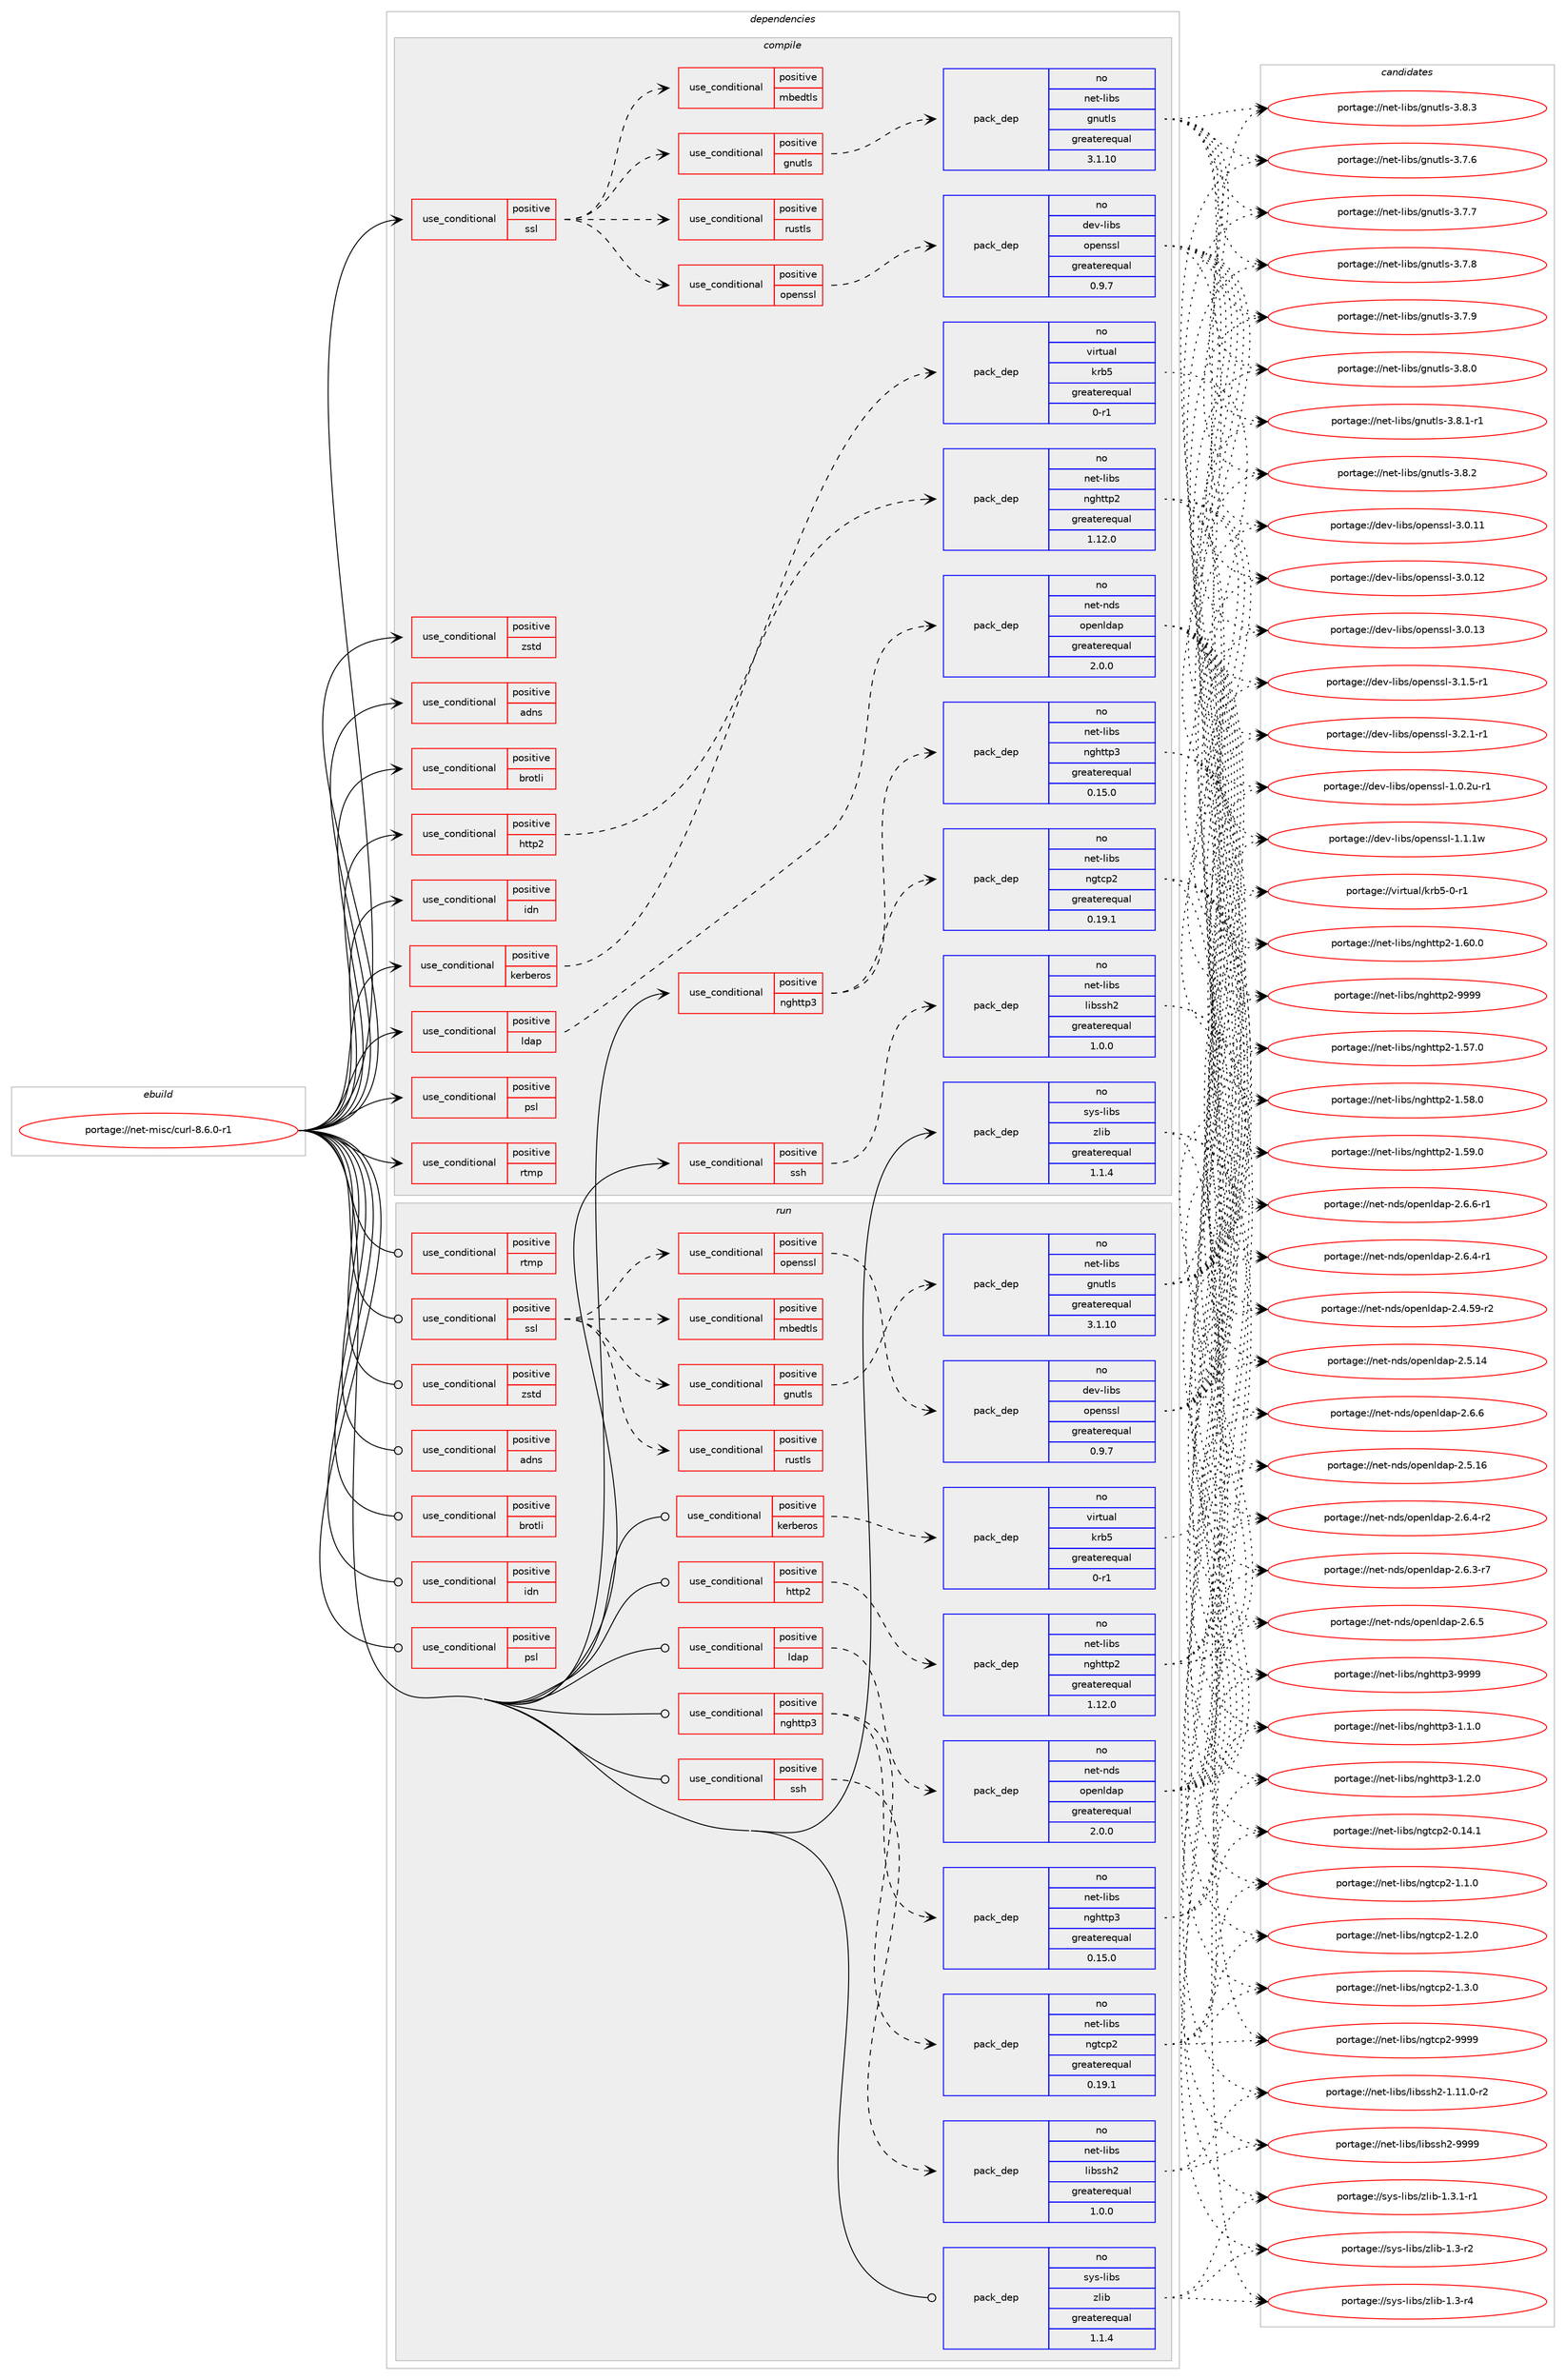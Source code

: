 digraph prolog {

# *************
# Graph options
# *************

newrank=true;
concentrate=true;
compound=true;
graph [rankdir=LR,fontname=Helvetica,fontsize=10,ranksep=1.5];#, ranksep=2.5, nodesep=0.2];
edge  [arrowhead=vee];
node  [fontname=Helvetica,fontsize=10];

# **********
# The ebuild
# **********

subgraph cluster_leftcol {
color=gray;
rank=same;
label=<<i>ebuild</i>>;
id [label="portage://net-misc/curl-8.6.0-r1", color=red, width=4, href="../net-misc/curl-8.6.0-r1.svg"];
}

# ****************
# The dependencies
# ****************

subgraph cluster_midcol {
color=gray;
label=<<i>dependencies</i>>;
subgraph cluster_compile {
fillcolor="#eeeeee";
style=filled;
label=<<i>compile</i>>;
subgraph cond4325 {
dependency6078 [label=<<TABLE BORDER="0" CELLBORDER="1" CELLSPACING="0" CELLPADDING="4"><TR><TD ROWSPAN="3" CELLPADDING="10">use_conditional</TD></TR><TR><TD>positive</TD></TR><TR><TD>adns</TD></TR></TABLE>>, shape=none, color=red];
# *** BEGIN UNKNOWN DEPENDENCY TYPE (TODO) ***
# dependency6078 -> package_dependency(portage://net-misc/curl-8.6.0-r1,install,no,net-dns,c-ares,none,[,,],any_same_slot,[use(optenable(abi_x86_32),negative),use(optenable(abi_x86_64),negative),use(optenable(abi_x86_x32),negative),use(optenable(abi_mips_n32),negative),use(optenable(abi_mips_n64),negative),use(optenable(abi_mips_o32),negative),use(optenable(abi_s390_32),negative),use(optenable(abi_s390_64),negative)])
# *** END UNKNOWN DEPENDENCY TYPE (TODO) ***

}
id:e -> dependency6078:w [weight=20,style="solid",arrowhead="vee"];
subgraph cond4326 {
dependency6079 [label=<<TABLE BORDER="0" CELLBORDER="1" CELLSPACING="0" CELLPADDING="4"><TR><TD ROWSPAN="3" CELLPADDING="10">use_conditional</TD></TR><TR><TD>positive</TD></TR><TR><TD>brotli</TD></TR></TABLE>>, shape=none, color=red];
# *** BEGIN UNKNOWN DEPENDENCY TYPE (TODO) ***
# dependency6079 -> package_dependency(portage://net-misc/curl-8.6.0-r1,install,no,app-arch,brotli,none,[,,],any_same_slot,[use(optenable(abi_x86_32),negative),use(optenable(abi_x86_64),negative),use(optenable(abi_x86_x32),negative),use(optenable(abi_mips_n32),negative),use(optenable(abi_mips_n64),negative),use(optenable(abi_mips_o32),negative),use(optenable(abi_s390_32),negative),use(optenable(abi_s390_64),negative)])
# *** END UNKNOWN DEPENDENCY TYPE (TODO) ***

}
id:e -> dependency6079:w [weight=20,style="solid",arrowhead="vee"];
subgraph cond4327 {
dependency6080 [label=<<TABLE BORDER="0" CELLBORDER="1" CELLSPACING="0" CELLPADDING="4"><TR><TD ROWSPAN="3" CELLPADDING="10">use_conditional</TD></TR><TR><TD>positive</TD></TR><TR><TD>http2</TD></TR></TABLE>>, shape=none, color=red];
subgraph pack1703 {
dependency6081 [label=<<TABLE BORDER="0" CELLBORDER="1" CELLSPACING="0" CELLPADDING="4" WIDTH="220"><TR><TD ROWSPAN="6" CELLPADDING="30">pack_dep</TD></TR><TR><TD WIDTH="110">no</TD></TR><TR><TD>net-libs</TD></TR><TR><TD>nghttp2</TD></TR><TR><TD>greaterequal</TD></TR><TR><TD>1.12.0</TD></TR></TABLE>>, shape=none, color=blue];
}
dependency6080:e -> dependency6081:w [weight=20,style="dashed",arrowhead="vee"];
}
id:e -> dependency6080:w [weight=20,style="solid",arrowhead="vee"];
subgraph cond4328 {
dependency6082 [label=<<TABLE BORDER="0" CELLBORDER="1" CELLSPACING="0" CELLPADDING="4"><TR><TD ROWSPAN="3" CELLPADDING="10">use_conditional</TD></TR><TR><TD>positive</TD></TR><TR><TD>idn</TD></TR></TABLE>>, shape=none, color=red];
# *** BEGIN UNKNOWN DEPENDENCY TYPE (TODO) ***
# dependency6082 -> package_dependency(portage://net-misc/curl-8.6.0-r1,install,no,net-dns,libidn2,none,[,,],any_same_slot,[use(optenable(static-libs),none),use(optenable(abi_x86_32),negative),use(optenable(abi_x86_64),negative),use(optenable(abi_x86_x32),negative),use(optenable(abi_mips_n32),negative),use(optenable(abi_mips_n64),negative),use(optenable(abi_mips_o32),negative),use(optenable(abi_s390_32),negative),use(optenable(abi_s390_64),negative)])
# *** END UNKNOWN DEPENDENCY TYPE (TODO) ***

}
id:e -> dependency6082:w [weight=20,style="solid",arrowhead="vee"];
subgraph cond4329 {
dependency6083 [label=<<TABLE BORDER="0" CELLBORDER="1" CELLSPACING="0" CELLPADDING="4"><TR><TD ROWSPAN="3" CELLPADDING="10">use_conditional</TD></TR><TR><TD>positive</TD></TR><TR><TD>kerberos</TD></TR></TABLE>>, shape=none, color=red];
subgraph pack1704 {
dependency6084 [label=<<TABLE BORDER="0" CELLBORDER="1" CELLSPACING="0" CELLPADDING="4" WIDTH="220"><TR><TD ROWSPAN="6" CELLPADDING="30">pack_dep</TD></TR><TR><TD WIDTH="110">no</TD></TR><TR><TD>virtual</TD></TR><TR><TD>krb5</TD></TR><TR><TD>greaterequal</TD></TR><TR><TD>0-r1</TD></TR></TABLE>>, shape=none, color=blue];
}
dependency6083:e -> dependency6084:w [weight=20,style="dashed",arrowhead="vee"];
}
id:e -> dependency6083:w [weight=20,style="solid",arrowhead="vee"];
subgraph cond4330 {
dependency6085 [label=<<TABLE BORDER="0" CELLBORDER="1" CELLSPACING="0" CELLPADDING="4"><TR><TD ROWSPAN="3" CELLPADDING="10">use_conditional</TD></TR><TR><TD>positive</TD></TR><TR><TD>ldap</TD></TR></TABLE>>, shape=none, color=red];
subgraph pack1705 {
dependency6086 [label=<<TABLE BORDER="0" CELLBORDER="1" CELLSPACING="0" CELLPADDING="4" WIDTH="220"><TR><TD ROWSPAN="6" CELLPADDING="30">pack_dep</TD></TR><TR><TD WIDTH="110">no</TD></TR><TR><TD>net-nds</TD></TR><TR><TD>openldap</TD></TR><TR><TD>greaterequal</TD></TR><TR><TD>2.0.0</TD></TR></TABLE>>, shape=none, color=blue];
}
dependency6085:e -> dependency6086:w [weight=20,style="dashed",arrowhead="vee"];
}
id:e -> dependency6085:w [weight=20,style="solid",arrowhead="vee"];
subgraph cond4331 {
dependency6087 [label=<<TABLE BORDER="0" CELLBORDER="1" CELLSPACING="0" CELLPADDING="4"><TR><TD ROWSPAN="3" CELLPADDING="10">use_conditional</TD></TR><TR><TD>positive</TD></TR><TR><TD>nghttp3</TD></TR></TABLE>>, shape=none, color=red];
subgraph pack1706 {
dependency6088 [label=<<TABLE BORDER="0" CELLBORDER="1" CELLSPACING="0" CELLPADDING="4" WIDTH="220"><TR><TD ROWSPAN="6" CELLPADDING="30">pack_dep</TD></TR><TR><TD WIDTH="110">no</TD></TR><TR><TD>net-libs</TD></TR><TR><TD>nghttp3</TD></TR><TR><TD>greaterequal</TD></TR><TR><TD>0.15.0</TD></TR></TABLE>>, shape=none, color=blue];
}
dependency6087:e -> dependency6088:w [weight=20,style="dashed",arrowhead="vee"];
subgraph pack1707 {
dependency6089 [label=<<TABLE BORDER="0" CELLBORDER="1" CELLSPACING="0" CELLPADDING="4" WIDTH="220"><TR><TD ROWSPAN="6" CELLPADDING="30">pack_dep</TD></TR><TR><TD WIDTH="110">no</TD></TR><TR><TD>net-libs</TD></TR><TR><TD>ngtcp2</TD></TR><TR><TD>greaterequal</TD></TR><TR><TD>0.19.1</TD></TR></TABLE>>, shape=none, color=blue];
}
dependency6087:e -> dependency6089:w [weight=20,style="dashed",arrowhead="vee"];
}
id:e -> dependency6087:w [weight=20,style="solid",arrowhead="vee"];
subgraph cond4332 {
dependency6090 [label=<<TABLE BORDER="0" CELLBORDER="1" CELLSPACING="0" CELLPADDING="4"><TR><TD ROWSPAN="3" CELLPADDING="10">use_conditional</TD></TR><TR><TD>positive</TD></TR><TR><TD>psl</TD></TR></TABLE>>, shape=none, color=red];
# *** BEGIN UNKNOWN DEPENDENCY TYPE (TODO) ***
# dependency6090 -> package_dependency(portage://net-misc/curl-8.6.0-r1,install,no,net-libs,libpsl,none,[,,],[],[use(optenable(abi_x86_32),negative),use(optenable(abi_x86_64),negative),use(optenable(abi_x86_x32),negative),use(optenable(abi_mips_n32),negative),use(optenable(abi_mips_n64),negative),use(optenable(abi_mips_o32),negative),use(optenable(abi_s390_32),negative),use(optenable(abi_s390_64),negative)])
# *** END UNKNOWN DEPENDENCY TYPE (TODO) ***

}
id:e -> dependency6090:w [weight=20,style="solid",arrowhead="vee"];
subgraph cond4333 {
dependency6091 [label=<<TABLE BORDER="0" CELLBORDER="1" CELLSPACING="0" CELLPADDING="4"><TR><TD ROWSPAN="3" CELLPADDING="10">use_conditional</TD></TR><TR><TD>positive</TD></TR><TR><TD>rtmp</TD></TR></TABLE>>, shape=none, color=red];
# *** BEGIN UNKNOWN DEPENDENCY TYPE (TODO) ***
# dependency6091 -> package_dependency(portage://net-misc/curl-8.6.0-r1,install,no,media-video,rtmpdump,none,[,,],[],[use(optenable(abi_x86_32),negative),use(optenable(abi_x86_64),negative),use(optenable(abi_x86_x32),negative),use(optenable(abi_mips_n32),negative),use(optenable(abi_mips_n64),negative),use(optenable(abi_mips_o32),negative),use(optenable(abi_s390_32),negative),use(optenable(abi_s390_64),negative)])
# *** END UNKNOWN DEPENDENCY TYPE (TODO) ***

}
id:e -> dependency6091:w [weight=20,style="solid",arrowhead="vee"];
subgraph cond4334 {
dependency6092 [label=<<TABLE BORDER="0" CELLBORDER="1" CELLSPACING="0" CELLPADDING="4"><TR><TD ROWSPAN="3" CELLPADDING="10">use_conditional</TD></TR><TR><TD>positive</TD></TR><TR><TD>ssh</TD></TR></TABLE>>, shape=none, color=red];
subgraph pack1708 {
dependency6093 [label=<<TABLE BORDER="0" CELLBORDER="1" CELLSPACING="0" CELLPADDING="4" WIDTH="220"><TR><TD ROWSPAN="6" CELLPADDING="30">pack_dep</TD></TR><TR><TD WIDTH="110">no</TD></TR><TR><TD>net-libs</TD></TR><TR><TD>libssh2</TD></TR><TR><TD>greaterequal</TD></TR><TR><TD>1.0.0</TD></TR></TABLE>>, shape=none, color=blue];
}
dependency6092:e -> dependency6093:w [weight=20,style="dashed",arrowhead="vee"];
}
id:e -> dependency6092:w [weight=20,style="solid",arrowhead="vee"];
subgraph cond4335 {
dependency6094 [label=<<TABLE BORDER="0" CELLBORDER="1" CELLSPACING="0" CELLPADDING="4"><TR><TD ROWSPAN="3" CELLPADDING="10">use_conditional</TD></TR><TR><TD>positive</TD></TR><TR><TD>ssl</TD></TR></TABLE>>, shape=none, color=red];
subgraph cond4336 {
dependency6095 [label=<<TABLE BORDER="0" CELLBORDER="1" CELLSPACING="0" CELLPADDING="4"><TR><TD ROWSPAN="3" CELLPADDING="10">use_conditional</TD></TR><TR><TD>positive</TD></TR><TR><TD>gnutls</TD></TR></TABLE>>, shape=none, color=red];
# *** BEGIN UNKNOWN DEPENDENCY TYPE (TODO) ***
# dependency6095 -> package_dependency(portage://net-misc/curl-8.6.0-r1,install,no,app-misc,ca-certificates,none,[,,],[],[])
# *** END UNKNOWN DEPENDENCY TYPE (TODO) ***

subgraph pack1709 {
dependency6096 [label=<<TABLE BORDER="0" CELLBORDER="1" CELLSPACING="0" CELLPADDING="4" WIDTH="220"><TR><TD ROWSPAN="6" CELLPADDING="30">pack_dep</TD></TR><TR><TD WIDTH="110">no</TD></TR><TR><TD>net-libs</TD></TR><TR><TD>gnutls</TD></TR><TR><TD>greaterequal</TD></TR><TR><TD>3.1.10</TD></TR></TABLE>>, shape=none, color=blue];
}
dependency6095:e -> dependency6096:w [weight=20,style="dashed",arrowhead="vee"];
# *** BEGIN UNKNOWN DEPENDENCY TYPE (TODO) ***
# dependency6095 -> package_dependency(portage://net-misc/curl-8.6.0-r1,install,no,dev-libs,nettle,none,[,,],any_same_slot,[use(optenable(abi_x86_32),negative),use(optenable(abi_x86_64),negative),use(optenable(abi_x86_x32),negative),use(optenable(abi_mips_n32),negative),use(optenable(abi_mips_n64),negative),use(optenable(abi_mips_o32),negative),use(optenable(abi_s390_32),negative),use(optenable(abi_s390_64),negative)])
# *** END UNKNOWN DEPENDENCY TYPE (TODO) ***

}
dependency6094:e -> dependency6095:w [weight=20,style="dashed",arrowhead="vee"];
subgraph cond4337 {
dependency6097 [label=<<TABLE BORDER="0" CELLBORDER="1" CELLSPACING="0" CELLPADDING="4"><TR><TD ROWSPAN="3" CELLPADDING="10">use_conditional</TD></TR><TR><TD>positive</TD></TR><TR><TD>mbedtls</TD></TR></TABLE>>, shape=none, color=red];
# *** BEGIN UNKNOWN DEPENDENCY TYPE (TODO) ***
# dependency6097 -> package_dependency(portage://net-misc/curl-8.6.0-r1,install,no,app-misc,ca-certificates,none,[,,],[],[])
# *** END UNKNOWN DEPENDENCY TYPE (TODO) ***

# *** BEGIN UNKNOWN DEPENDENCY TYPE (TODO) ***
# dependency6097 -> package_dependency(portage://net-misc/curl-8.6.0-r1,install,no,net-libs,mbedtls,none,[,,],any_same_slot,[use(optenable(abi_x86_32),negative),use(optenable(abi_x86_64),negative),use(optenable(abi_x86_x32),negative),use(optenable(abi_mips_n32),negative),use(optenable(abi_mips_n64),negative),use(optenable(abi_mips_o32),negative),use(optenable(abi_s390_32),negative),use(optenable(abi_s390_64),negative)])
# *** END UNKNOWN DEPENDENCY TYPE (TODO) ***

}
dependency6094:e -> dependency6097:w [weight=20,style="dashed",arrowhead="vee"];
subgraph cond4338 {
dependency6098 [label=<<TABLE BORDER="0" CELLBORDER="1" CELLSPACING="0" CELLPADDING="4"><TR><TD ROWSPAN="3" CELLPADDING="10">use_conditional</TD></TR><TR><TD>positive</TD></TR><TR><TD>openssl</TD></TR></TABLE>>, shape=none, color=red];
subgraph pack1710 {
dependency6099 [label=<<TABLE BORDER="0" CELLBORDER="1" CELLSPACING="0" CELLPADDING="4" WIDTH="220"><TR><TD ROWSPAN="6" CELLPADDING="30">pack_dep</TD></TR><TR><TD WIDTH="110">no</TD></TR><TR><TD>dev-libs</TD></TR><TR><TD>openssl</TD></TR><TR><TD>greaterequal</TD></TR><TR><TD>0.9.7</TD></TR></TABLE>>, shape=none, color=blue];
}
dependency6098:e -> dependency6099:w [weight=20,style="dashed",arrowhead="vee"];
}
dependency6094:e -> dependency6098:w [weight=20,style="dashed",arrowhead="vee"];
subgraph cond4339 {
dependency6100 [label=<<TABLE BORDER="0" CELLBORDER="1" CELLSPACING="0" CELLPADDING="4"><TR><TD ROWSPAN="3" CELLPADDING="10">use_conditional</TD></TR><TR><TD>positive</TD></TR><TR><TD>rustls</TD></TR></TABLE>>, shape=none, color=red];
# *** BEGIN UNKNOWN DEPENDENCY TYPE (TODO) ***
# dependency6100 -> package_dependency(portage://net-misc/curl-8.6.0-r1,install,no,net-libs,rustls-ffi,none,[,,],any_same_slot,[use(optenable(abi_x86_32),negative),use(optenable(abi_x86_64),negative),use(optenable(abi_x86_x32),negative),use(optenable(abi_mips_n32),negative),use(optenable(abi_mips_n64),negative),use(optenable(abi_mips_o32),negative),use(optenable(abi_s390_32),negative),use(optenable(abi_s390_64),negative)])
# *** END UNKNOWN DEPENDENCY TYPE (TODO) ***

}
dependency6094:e -> dependency6100:w [weight=20,style="dashed",arrowhead="vee"];
}
id:e -> dependency6094:w [weight=20,style="solid",arrowhead="vee"];
subgraph cond4340 {
dependency6101 [label=<<TABLE BORDER="0" CELLBORDER="1" CELLSPACING="0" CELLPADDING="4"><TR><TD ROWSPAN="3" CELLPADDING="10">use_conditional</TD></TR><TR><TD>positive</TD></TR><TR><TD>zstd</TD></TR></TABLE>>, shape=none, color=red];
# *** BEGIN UNKNOWN DEPENDENCY TYPE (TODO) ***
# dependency6101 -> package_dependency(portage://net-misc/curl-8.6.0-r1,install,no,app-arch,zstd,none,[,,],any_same_slot,[use(optenable(abi_x86_32),negative),use(optenable(abi_x86_64),negative),use(optenable(abi_x86_x32),negative),use(optenable(abi_mips_n32),negative),use(optenable(abi_mips_n64),negative),use(optenable(abi_mips_o32),negative),use(optenable(abi_s390_32),negative),use(optenable(abi_s390_64),negative)])
# *** END UNKNOWN DEPENDENCY TYPE (TODO) ***

}
id:e -> dependency6101:w [weight=20,style="solid",arrowhead="vee"];
subgraph pack1711 {
dependency6102 [label=<<TABLE BORDER="0" CELLBORDER="1" CELLSPACING="0" CELLPADDING="4" WIDTH="220"><TR><TD ROWSPAN="6" CELLPADDING="30">pack_dep</TD></TR><TR><TD WIDTH="110">no</TD></TR><TR><TD>sys-libs</TD></TR><TR><TD>zlib</TD></TR><TR><TD>greaterequal</TD></TR><TR><TD>1.1.4</TD></TR></TABLE>>, shape=none, color=blue];
}
id:e -> dependency6102:w [weight=20,style="solid",arrowhead="vee"];
}
subgraph cluster_compileandrun {
fillcolor="#eeeeee";
style=filled;
label=<<i>compile and run</i>>;
}
subgraph cluster_run {
fillcolor="#eeeeee";
style=filled;
label=<<i>run</i>>;
subgraph cond4341 {
dependency6103 [label=<<TABLE BORDER="0" CELLBORDER="1" CELLSPACING="0" CELLPADDING="4"><TR><TD ROWSPAN="3" CELLPADDING="10">use_conditional</TD></TR><TR><TD>positive</TD></TR><TR><TD>adns</TD></TR></TABLE>>, shape=none, color=red];
# *** BEGIN UNKNOWN DEPENDENCY TYPE (TODO) ***
# dependency6103 -> package_dependency(portage://net-misc/curl-8.6.0-r1,run,no,net-dns,c-ares,none,[,,],any_same_slot,[use(optenable(abi_x86_32),negative),use(optenable(abi_x86_64),negative),use(optenable(abi_x86_x32),negative),use(optenable(abi_mips_n32),negative),use(optenable(abi_mips_n64),negative),use(optenable(abi_mips_o32),negative),use(optenable(abi_s390_32),negative),use(optenable(abi_s390_64),negative)])
# *** END UNKNOWN DEPENDENCY TYPE (TODO) ***

}
id:e -> dependency6103:w [weight=20,style="solid",arrowhead="odot"];
subgraph cond4342 {
dependency6104 [label=<<TABLE BORDER="0" CELLBORDER="1" CELLSPACING="0" CELLPADDING="4"><TR><TD ROWSPAN="3" CELLPADDING="10">use_conditional</TD></TR><TR><TD>positive</TD></TR><TR><TD>brotli</TD></TR></TABLE>>, shape=none, color=red];
# *** BEGIN UNKNOWN DEPENDENCY TYPE (TODO) ***
# dependency6104 -> package_dependency(portage://net-misc/curl-8.6.0-r1,run,no,app-arch,brotli,none,[,,],any_same_slot,[use(optenable(abi_x86_32),negative),use(optenable(abi_x86_64),negative),use(optenable(abi_x86_x32),negative),use(optenable(abi_mips_n32),negative),use(optenable(abi_mips_n64),negative),use(optenable(abi_mips_o32),negative),use(optenable(abi_s390_32),negative),use(optenable(abi_s390_64),negative)])
# *** END UNKNOWN DEPENDENCY TYPE (TODO) ***

}
id:e -> dependency6104:w [weight=20,style="solid",arrowhead="odot"];
subgraph cond4343 {
dependency6105 [label=<<TABLE BORDER="0" CELLBORDER="1" CELLSPACING="0" CELLPADDING="4"><TR><TD ROWSPAN="3" CELLPADDING="10">use_conditional</TD></TR><TR><TD>positive</TD></TR><TR><TD>http2</TD></TR></TABLE>>, shape=none, color=red];
subgraph pack1712 {
dependency6106 [label=<<TABLE BORDER="0" CELLBORDER="1" CELLSPACING="0" CELLPADDING="4" WIDTH="220"><TR><TD ROWSPAN="6" CELLPADDING="30">pack_dep</TD></TR><TR><TD WIDTH="110">no</TD></TR><TR><TD>net-libs</TD></TR><TR><TD>nghttp2</TD></TR><TR><TD>greaterequal</TD></TR><TR><TD>1.12.0</TD></TR></TABLE>>, shape=none, color=blue];
}
dependency6105:e -> dependency6106:w [weight=20,style="dashed",arrowhead="vee"];
}
id:e -> dependency6105:w [weight=20,style="solid",arrowhead="odot"];
subgraph cond4344 {
dependency6107 [label=<<TABLE BORDER="0" CELLBORDER="1" CELLSPACING="0" CELLPADDING="4"><TR><TD ROWSPAN="3" CELLPADDING="10">use_conditional</TD></TR><TR><TD>positive</TD></TR><TR><TD>idn</TD></TR></TABLE>>, shape=none, color=red];
# *** BEGIN UNKNOWN DEPENDENCY TYPE (TODO) ***
# dependency6107 -> package_dependency(portage://net-misc/curl-8.6.0-r1,run,no,net-dns,libidn2,none,[,,],any_same_slot,[use(optenable(static-libs),none),use(optenable(abi_x86_32),negative),use(optenable(abi_x86_64),negative),use(optenable(abi_x86_x32),negative),use(optenable(abi_mips_n32),negative),use(optenable(abi_mips_n64),negative),use(optenable(abi_mips_o32),negative),use(optenable(abi_s390_32),negative),use(optenable(abi_s390_64),negative)])
# *** END UNKNOWN DEPENDENCY TYPE (TODO) ***

}
id:e -> dependency6107:w [weight=20,style="solid",arrowhead="odot"];
subgraph cond4345 {
dependency6108 [label=<<TABLE BORDER="0" CELLBORDER="1" CELLSPACING="0" CELLPADDING="4"><TR><TD ROWSPAN="3" CELLPADDING="10">use_conditional</TD></TR><TR><TD>positive</TD></TR><TR><TD>kerberos</TD></TR></TABLE>>, shape=none, color=red];
subgraph pack1713 {
dependency6109 [label=<<TABLE BORDER="0" CELLBORDER="1" CELLSPACING="0" CELLPADDING="4" WIDTH="220"><TR><TD ROWSPAN="6" CELLPADDING="30">pack_dep</TD></TR><TR><TD WIDTH="110">no</TD></TR><TR><TD>virtual</TD></TR><TR><TD>krb5</TD></TR><TR><TD>greaterequal</TD></TR><TR><TD>0-r1</TD></TR></TABLE>>, shape=none, color=blue];
}
dependency6108:e -> dependency6109:w [weight=20,style="dashed",arrowhead="vee"];
}
id:e -> dependency6108:w [weight=20,style="solid",arrowhead="odot"];
subgraph cond4346 {
dependency6110 [label=<<TABLE BORDER="0" CELLBORDER="1" CELLSPACING="0" CELLPADDING="4"><TR><TD ROWSPAN="3" CELLPADDING="10">use_conditional</TD></TR><TR><TD>positive</TD></TR><TR><TD>ldap</TD></TR></TABLE>>, shape=none, color=red];
subgraph pack1714 {
dependency6111 [label=<<TABLE BORDER="0" CELLBORDER="1" CELLSPACING="0" CELLPADDING="4" WIDTH="220"><TR><TD ROWSPAN="6" CELLPADDING="30">pack_dep</TD></TR><TR><TD WIDTH="110">no</TD></TR><TR><TD>net-nds</TD></TR><TR><TD>openldap</TD></TR><TR><TD>greaterequal</TD></TR><TR><TD>2.0.0</TD></TR></TABLE>>, shape=none, color=blue];
}
dependency6110:e -> dependency6111:w [weight=20,style="dashed",arrowhead="vee"];
}
id:e -> dependency6110:w [weight=20,style="solid",arrowhead="odot"];
subgraph cond4347 {
dependency6112 [label=<<TABLE BORDER="0" CELLBORDER="1" CELLSPACING="0" CELLPADDING="4"><TR><TD ROWSPAN="3" CELLPADDING="10">use_conditional</TD></TR><TR><TD>positive</TD></TR><TR><TD>nghttp3</TD></TR></TABLE>>, shape=none, color=red];
subgraph pack1715 {
dependency6113 [label=<<TABLE BORDER="0" CELLBORDER="1" CELLSPACING="0" CELLPADDING="4" WIDTH="220"><TR><TD ROWSPAN="6" CELLPADDING="30">pack_dep</TD></TR><TR><TD WIDTH="110">no</TD></TR><TR><TD>net-libs</TD></TR><TR><TD>nghttp3</TD></TR><TR><TD>greaterequal</TD></TR><TR><TD>0.15.0</TD></TR></TABLE>>, shape=none, color=blue];
}
dependency6112:e -> dependency6113:w [weight=20,style="dashed",arrowhead="vee"];
subgraph pack1716 {
dependency6114 [label=<<TABLE BORDER="0" CELLBORDER="1" CELLSPACING="0" CELLPADDING="4" WIDTH="220"><TR><TD ROWSPAN="6" CELLPADDING="30">pack_dep</TD></TR><TR><TD WIDTH="110">no</TD></TR><TR><TD>net-libs</TD></TR><TR><TD>ngtcp2</TD></TR><TR><TD>greaterequal</TD></TR><TR><TD>0.19.1</TD></TR></TABLE>>, shape=none, color=blue];
}
dependency6112:e -> dependency6114:w [weight=20,style="dashed",arrowhead="vee"];
}
id:e -> dependency6112:w [weight=20,style="solid",arrowhead="odot"];
subgraph cond4348 {
dependency6115 [label=<<TABLE BORDER="0" CELLBORDER="1" CELLSPACING="0" CELLPADDING="4"><TR><TD ROWSPAN="3" CELLPADDING="10">use_conditional</TD></TR><TR><TD>positive</TD></TR><TR><TD>psl</TD></TR></TABLE>>, shape=none, color=red];
# *** BEGIN UNKNOWN DEPENDENCY TYPE (TODO) ***
# dependency6115 -> package_dependency(portage://net-misc/curl-8.6.0-r1,run,no,net-libs,libpsl,none,[,,],[],[use(optenable(abi_x86_32),negative),use(optenable(abi_x86_64),negative),use(optenable(abi_x86_x32),negative),use(optenable(abi_mips_n32),negative),use(optenable(abi_mips_n64),negative),use(optenable(abi_mips_o32),negative),use(optenable(abi_s390_32),negative),use(optenable(abi_s390_64),negative)])
# *** END UNKNOWN DEPENDENCY TYPE (TODO) ***

}
id:e -> dependency6115:w [weight=20,style="solid",arrowhead="odot"];
subgraph cond4349 {
dependency6116 [label=<<TABLE BORDER="0" CELLBORDER="1" CELLSPACING="0" CELLPADDING="4"><TR><TD ROWSPAN="3" CELLPADDING="10">use_conditional</TD></TR><TR><TD>positive</TD></TR><TR><TD>rtmp</TD></TR></TABLE>>, shape=none, color=red];
# *** BEGIN UNKNOWN DEPENDENCY TYPE (TODO) ***
# dependency6116 -> package_dependency(portage://net-misc/curl-8.6.0-r1,run,no,media-video,rtmpdump,none,[,,],[],[use(optenable(abi_x86_32),negative),use(optenable(abi_x86_64),negative),use(optenable(abi_x86_x32),negative),use(optenable(abi_mips_n32),negative),use(optenable(abi_mips_n64),negative),use(optenable(abi_mips_o32),negative),use(optenable(abi_s390_32),negative),use(optenable(abi_s390_64),negative)])
# *** END UNKNOWN DEPENDENCY TYPE (TODO) ***

}
id:e -> dependency6116:w [weight=20,style="solid",arrowhead="odot"];
subgraph cond4350 {
dependency6117 [label=<<TABLE BORDER="0" CELLBORDER="1" CELLSPACING="0" CELLPADDING="4"><TR><TD ROWSPAN="3" CELLPADDING="10">use_conditional</TD></TR><TR><TD>positive</TD></TR><TR><TD>ssh</TD></TR></TABLE>>, shape=none, color=red];
subgraph pack1717 {
dependency6118 [label=<<TABLE BORDER="0" CELLBORDER="1" CELLSPACING="0" CELLPADDING="4" WIDTH="220"><TR><TD ROWSPAN="6" CELLPADDING="30">pack_dep</TD></TR><TR><TD WIDTH="110">no</TD></TR><TR><TD>net-libs</TD></TR><TR><TD>libssh2</TD></TR><TR><TD>greaterequal</TD></TR><TR><TD>1.0.0</TD></TR></TABLE>>, shape=none, color=blue];
}
dependency6117:e -> dependency6118:w [weight=20,style="dashed",arrowhead="vee"];
}
id:e -> dependency6117:w [weight=20,style="solid",arrowhead="odot"];
subgraph cond4351 {
dependency6119 [label=<<TABLE BORDER="0" CELLBORDER="1" CELLSPACING="0" CELLPADDING="4"><TR><TD ROWSPAN="3" CELLPADDING="10">use_conditional</TD></TR><TR><TD>positive</TD></TR><TR><TD>ssl</TD></TR></TABLE>>, shape=none, color=red];
subgraph cond4352 {
dependency6120 [label=<<TABLE BORDER="0" CELLBORDER="1" CELLSPACING="0" CELLPADDING="4"><TR><TD ROWSPAN="3" CELLPADDING="10">use_conditional</TD></TR><TR><TD>positive</TD></TR><TR><TD>gnutls</TD></TR></TABLE>>, shape=none, color=red];
# *** BEGIN UNKNOWN DEPENDENCY TYPE (TODO) ***
# dependency6120 -> package_dependency(portage://net-misc/curl-8.6.0-r1,run,no,app-misc,ca-certificates,none,[,,],[],[])
# *** END UNKNOWN DEPENDENCY TYPE (TODO) ***

subgraph pack1718 {
dependency6121 [label=<<TABLE BORDER="0" CELLBORDER="1" CELLSPACING="0" CELLPADDING="4" WIDTH="220"><TR><TD ROWSPAN="6" CELLPADDING="30">pack_dep</TD></TR><TR><TD WIDTH="110">no</TD></TR><TR><TD>net-libs</TD></TR><TR><TD>gnutls</TD></TR><TR><TD>greaterequal</TD></TR><TR><TD>3.1.10</TD></TR></TABLE>>, shape=none, color=blue];
}
dependency6120:e -> dependency6121:w [weight=20,style="dashed",arrowhead="vee"];
# *** BEGIN UNKNOWN DEPENDENCY TYPE (TODO) ***
# dependency6120 -> package_dependency(portage://net-misc/curl-8.6.0-r1,run,no,dev-libs,nettle,none,[,,],any_same_slot,[use(optenable(abi_x86_32),negative),use(optenable(abi_x86_64),negative),use(optenable(abi_x86_x32),negative),use(optenable(abi_mips_n32),negative),use(optenable(abi_mips_n64),negative),use(optenable(abi_mips_o32),negative),use(optenable(abi_s390_32),negative),use(optenable(abi_s390_64),negative)])
# *** END UNKNOWN DEPENDENCY TYPE (TODO) ***

}
dependency6119:e -> dependency6120:w [weight=20,style="dashed",arrowhead="vee"];
subgraph cond4353 {
dependency6122 [label=<<TABLE BORDER="0" CELLBORDER="1" CELLSPACING="0" CELLPADDING="4"><TR><TD ROWSPAN="3" CELLPADDING="10">use_conditional</TD></TR><TR><TD>positive</TD></TR><TR><TD>mbedtls</TD></TR></TABLE>>, shape=none, color=red];
# *** BEGIN UNKNOWN DEPENDENCY TYPE (TODO) ***
# dependency6122 -> package_dependency(portage://net-misc/curl-8.6.0-r1,run,no,app-misc,ca-certificates,none,[,,],[],[])
# *** END UNKNOWN DEPENDENCY TYPE (TODO) ***

# *** BEGIN UNKNOWN DEPENDENCY TYPE (TODO) ***
# dependency6122 -> package_dependency(portage://net-misc/curl-8.6.0-r1,run,no,net-libs,mbedtls,none,[,,],any_same_slot,[use(optenable(abi_x86_32),negative),use(optenable(abi_x86_64),negative),use(optenable(abi_x86_x32),negative),use(optenable(abi_mips_n32),negative),use(optenable(abi_mips_n64),negative),use(optenable(abi_mips_o32),negative),use(optenable(abi_s390_32),negative),use(optenable(abi_s390_64),negative)])
# *** END UNKNOWN DEPENDENCY TYPE (TODO) ***

}
dependency6119:e -> dependency6122:w [weight=20,style="dashed",arrowhead="vee"];
subgraph cond4354 {
dependency6123 [label=<<TABLE BORDER="0" CELLBORDER="1" CELLSPACING="0" CELLPADDING="4"><TR><TD ROWSPAN="3" CELLPADDING="10">use_conditional</TD></TR><TR><TD>positive</TD></TR><TR><TD>openssl</TD></TR></TABLE>>, shape=none, color=red];
subgraph pack1719 {
dependency6124 [label=<<TABLE BORDER="0" CELLBORDER="1" CELLSPACING="0" CELLPADDING="4" WIDTH="220"><TR><TD ROWSPAN="6" CELLPADDING="30">pack_dep</TD></TR><TR><TD WIDTH="110">no</TD></TR><TR><TD>dev-libs</TD></TR><TR><TD>openssl</TD></TR><TR><TD>greaterequal</TD></TR><TR><TD>0.9.7</TD></TR></TABLE>>, shape=none, color=blue];
}
dependency6123:e -> dependency6124:w [weight=20,style="dashed",arrowhead="vee"];
}
dependency6119:e -> dependency6123:w [weight=20,style="dashed",arrowhead="vee"];
subgraph cond4355 {
dependency6125 [label=<<TABLE BORDER="0" CELLBORDER="1" CELLSPACING="0" CELLPADDING="4"><TR><TD ROWSPAN="3" CELLPADDING="10">use_conditional</TD></TR><TR><TD>positive</TD></TR><TR><TD>rustls</TD></TR></TABLE>>, shape=none, color=red];
# *** BEGIN UNKNOWN DEPENDENCY TYPE (TODO) ***
# dependency6125 -> package_dependency(portage://net-misc/curl-8.6.0-r1,run,no,net-libs,rustls-ffi,none,[,,],any_same_slot,[use(optenable(abi_x86_32),negative),use(optenable(abi_x86_64),negative),use(optenable(abi_x86_x32),negative),use(optenable(abi_mips_n32),negative),use(optenable(abi_mips_n64),negative),use(optenable(abi_mips_o32),negative),use(optenable(abi_s390_32),negative),use(optenable(abi_s390_64),negative)])
# *** END UNKNOWN DEPENDENCY TYPE (TODO) ***

}
dependency6119:e -> dependency6125:w [weight=20,style="dashed",arrowhead="vee"];
}
id:e -> dependency6119:w [weight=20,style="solid",arrowhead="odot"];
subgraph cond4356 {
dependency6126 [label=<<TABLE BORDER="0" CELLBORDER="1" CELLSPACING="0" CELLPADDING="4"><TR><TD ROWSPAN="3" CELLPADDING="10">use_conditional</TD></TR><TR><TD>positive</TD></TR><TR><TD>zstd</TD></TR></TABLE>>, shape=none, color=red];
# *** BEGIN UNKNOWN DEPENDENCY TYPE (TODO) ***
# dependency6126 -> package_dependency(portage://net-misc/curl-8.6.0-r1,run,no,app-arch,zstd,none,[,,],any_same_slot,[use(optenable(abi_x86_32),negative),use(optenable(abi_x86_64),negative),use(optenable(abi_x86_x32),negative),use(optenable(abi_mips_n32),negative),use(optenable(abi_mips_n64),negative),use(optenable(abi_mips_o32),negative),use(optenable(abi_s390_32),negative),use(optenable(abi_s390_64),negative)])
# *** END UNKNOWN DEPENDENCY TYPE (TODO) ***

}
id:e -> dependency6126:w [weight=20,style="solid",arrowhead="odot"];
subgraph pack1720 {
dependency6127 [label=<<TABLE BORDER="0" CELLBORDER="1" CELLSPACING="0" CELLPADDING="4" WIDTH="220"><TR><TD ROWSPAN="6" CELLPADDING="30">pack_dep</TD></TR><TR><TD WIDTH="110">no</TD></TR><TR><TD>sys-libs</TD></TR><TR><TD>zlib</TD></TR><TR><TD>greaterequal</TD></TR><TR><TD>1.1.4</TD></TR></TABLE>>, shape=none, color=blue];
}
id:e -> dependency6127:w [weight=20,style="solid",arrowhead="odot"];
}
}

# **************
# The candidates
# **************

subgraph cluster_choices {
rank=same;
color=gray;
label=<<i>candidates</i>>;

subgraph choice1703 {
color=black;
nodesep=1;
choice1101011164510810598115471101031041161161125045494653554648 [label="portage://net-libs/nghttp2-1.57.0", color=red, width=4,href="../net-libs/nghttp2-1.57.0.svg"];
choice1101011164510810598115471101031041161161125045494653564648 [label="portage://net-libs/nghttp2-1.58.0", color=red, width=4,href="../net-libs/nghttp2-1.58.0.svg"];
choice1101011164510810598115471101031041161161125045494653574648 [label="portage://net-libs/nghttp2-1.59.0", color=red, width=4,href="../net-libs/nghttp2-1.59.0.svg"];
choice1101011164510810598115471101031041161161125045494654484648 [label="portage://net-libs/nghttp2-1.60.0", color=red, width=4,href="../net-libs/nghttp2-1.60.0.svg"];
choice110101116451081059811547110103104116116112504557575757 [label="portage://net-libs/nghttp2-9999", color=red, width=4,href="../net-libs/nghttp2-9999.svg"];
dependency6081:e -> choice1101011164510810598115471101031041161161125045494653554648:w [style=dotted,weight="100"];
dependency6081:e -> choice1101011164510810598115471101031041161161125045494653564648:w [style=dotted,weight="100"];
dependency6081:e -> choice1101011164510810598115471101031041161161125045494653574648:w [style=dotted,weight="100"];
dependency6081:e -> choice1101011164510810598115471101031041161161125045494654484648:w [style=dotted,weight="100"];
dependency6081:e -> choice110101116451081059811547110103104116116112504557575757:w [style=dotted,weight="100"];
}
subgraph choice1704 {
color=black;
nodesep=1;
choice1181051141161179710847107114985345484511449 [label="portage://virtual/krb5-0-r1", color=red, width=4,href="../virtual/krb5-0-r1.svg"];
dependency6084:e -> choice1181051141161179710847107114985345484511449:w [style=dotted,weight="100"];
}
subgraph choice1705 {
color=black;
nodesep=1;
choice110101116451101001154711111210111010810097112455046524653574511450 [label="portage://net-nds/openldap-2.4.59-r2", color=red, width=4,href="../net-nds/openldap-2.4.59-r2.svg"];
choice11010111645110100115471111121011101081009711245504653464952 [label="portage://net-nds/openldap-2.5.14", color=red, width=4,href="../net-nds/openldap-2.5.14.svg"];
choice11010111645110100115471111121011101081009711245504653464954 [label="portage://net-nds/openldap-2.5.16", color=red, width=4,href="../net-nds/openldap-2.5.16.svg"];
choice1101011164511010011547111112101110108100971124550465446514511455 [label="portage://net-nds/openldap-2.6.3-r7", color=red, width=4,href="../net-nds/openldap-2.6.3-r7.svg"];
choice1101011164511010011547111112101110108100971124550465446524511449 [label="portage://net-nds/openldap-2.6.4-r1", color=red, width=4,href="../net-nds/openldap-2.6.4-r1.svg"];
choice1101011164511010011547111112101110108100971124550465446524511450 [label="portage://net-nds/openldap-2.6.4-r2", color=red, width=4,href="../net-nds/openldap-2.6.4-r2.svg"];
choice110101116451101001154711111210111010810097112455046544653 [label="portage://net-nds/openldap-2.6.5", color=red, width=4,href="../net-nds/openldap-2.6.5.svg"];
choice110101116451101001154711111210111010810097112455046544654 [label="portage://net-nds/openldap-2.6.6", color=red, width=4,href="../net-nds/openldap-2.6.6.svg"];
choice1101011164511010011547111112101110108100971124550465446544511449 [label="portage://net-nds/openldap-2.6.6-r1", color=red, width=4,href="../net-nds/openldap-2.6.6-r1.svg"];
dependency6086:e -> choice110101116451101001154711111210111010810097112455046524653574511450:w [style=dotted,weight="100"];
dependency6086:e -> choice11010111645110100115471111121011101081009711245504653464952:w [style=dotted,weight="100"];
dependency6086:e -> choice11010111645110100115471111121011101081009711245504653464954:w [style=dotted,weight="100"];
dependency6086:e -> choice1101011164511010011547111112101110108100971124550465446514511455:w [style=dotted,weight="100"];
dependency6086:e -> choice1101011164511010011547111112101110108100971124550465446524511449:w [style=dotted,weight="100"];
dependency6086:e -> choice1101011164511010011547111112101110108100971124550465446524511450:w [style=dotted,weight="100"];
dependency6086:e -> choice110101116451101001154711111210111010810097112455046544653:w [style=dotted,weight="100"];
dependency6086:e -> choice110101116451101001154711111210111010810097112455046544654:w [style=dotted,weight="100"];
dependency6086:e -> choice1101011164511010011547111112101110108100971124550465446544511449:w [style=dotted,weight="100"];
}
subgraph choice1706 {
color=black;
nodesep=1;
choice11010111645108105981154711010310411611611251454946494648 [label="portage://net-libs/nghttp3-1.1.0", color=red, width=4,href="../net-libs/nghttp3-1.1.0.svg"];
choice11010111645108105981154711010310411611611251454946504648 [label="portage://net-libs/nghttp3-1.2.0", color=red, width=4,href="../net-libs/nghttp3-1.2.0.svg"];
choice110101116451081059811547110103104116116112514557575757 [label="portage://net-libs/nghttp3-9999", color=red, width=4,href="../net-libs/nghttp3-9999.svg"];
dependency6088:e -> choice11010111645108105981154711010310411611611251454946494648:w [style=dotted,weight="100"];
dependency6088:e -> choice11010111645108105981154711010310411611611251454946504648:w [style=dotted,weight="100"];
dependency6088:e -> choice110101116451081059811547110103104116116112514557575757:w [style=dotted,weight="100"];
}
subgraph choice1707 {
color=black;
nodesep=1;
choice110101116451081059811547110103116991125045484649524649 [label="portage://net-libs/ngtcp2-0.14.1", color=red, width=4,href="../net-libs/ngtcp2-0.14.1.svg"];
choice1101011164510810598115471101031169911250454946494648 [label="portage://net-libs/ngtcp2-1.1.0", color=red, width=4,href="../net-libs/ngtcp2-1.1.0.svg"];
choice1101011164510810598115471101031169911250454946504648 [label="portage://net-libs/ngtcp2-1.2.0", color=red, width=4,href="../net-libs/ngtcp2-1.2.0.svg"];
choice1101011164510810598115471101031169911250454946514648 [label="portage://net-libs/ngtcp2-1.3.0", color=red, width=4,href="../net-libs/ngtcp2-1.3.0.svg"];
choice11010111645108105981154711010311699112504557575757 [label="portage://net-libs/ngtcp2-9999", color=red, width=4,href="../net-libs/ngtcp2-9999.svg"];
dependency6089:e -> choice110101116451081059811547110103116991125045484649524649:w [style=dotted,weight="100"];
dependency6089:e -> choice1101011164510810598115471101031169911250454946494648:w [style=dotted,weight="100"];
dependency6089:e -> choice1101011164510810598115471101031169911250454946504648:w [style=dotted,weight="100"];
dependency6089:e -> choice1101011164510810598115471101031169911250454946514648:w [style=dotted,weight="100"];
dependency6089:e -> choice11010111645108105981154711010311699112504557575757:w [style=dotted,weight="100"];
}
subgraph choice1708 {
color=black;
nodesep=1;
choice1101011164510810598115471081059811511510450454946494946484511450 [label="portage://net-libs/libssh2-1.11.0-r2", color=red, width=4,href="../net-libs/libssh2-1.11.0-r2.svg"];
choice11010111645108105981154710810598115115104504557575757 [label="portage://net-libs/libssh2-9999", color=red, width=4,href="../net-libs/libssh2-9999.svg"];
dependency6093:e -> choice1101011164510810598115471081059811511510450454946494946484511450:w [style=dotted,weight="100"];
dependency6093:e -> choice11010111645108105981154710810598115115104504557575757:w [style=dotted,weight="100"];
}
subgraph choice1709 {
color=black;
nodesep=1;
choice110101116451081059811547103110117116108115455146554654 [label="portage://net-libs/gnutls-3.7.6", color=red, width=4,href="../net-libs/gnutls-3.7.6.svg"];
choice110101116451081059811547103110117116108115455146554655 [label="portage://net-libs/gnutls-3.7.7", color=red, width=4,href="../net-libs/gnutls-3.7.7.svg"];
choice110101116451081059811547103110117116108115455146554656 [label="portage://net-libs/gnutls-3.7.8", color=red, width=4,href="../net-libs/gnutls-3.7.8.svg"];
choice110101116451081059811547103110117116108115455146554657 [label="portage://net-libs/gnutls-3.7.9", color=red, width=4,href="../net-libs/gnutls-3.7.9.svg"];
choice110101116451081059811547103110117116108115455146564648 [label="portage://net-libs/gnutls-3.8.0", color=red, width=4,href="../net-libs/gnutls-3.8.0.svg"];
choice1101011164510810598115471031101171161081154551465646494511449 [label="portage://net-libs/gnutls-3.8.1-r1", color=red, width=4,href="../net-libs/gnutls-3.8.1-r1.svg"];
choice110101116451081059811547103110117116108115455146564650 [label="portage://net-libs/gnutls-3.8.2", color=red, width=4,href="../net-libs/gnutls-3.8.2.svg"];
choice110101116451081059811547103110117116108115455146564651 [label="portage://net-libs/gnutls-3.8.3", color=red, width=4,href="../net-libs/gnutls-3.8.3.svg"];
dependency6096:e -> choice110101116451081059811547103110117116108115455146554654:w [style=dotted,weight="100"];
dependency6096:e -> choice110101116451081059811547103110117116108115455146554655:w [style=dotted,weight="100"];
dependency6096:e -> choice110101116451081059811547103110117116108115455146554656:w [style=dotted,weight="100"];
dependency6096:e -> choice110101116451081059811547103110117116108115455146554657:w [style=dotted,weight="100"];
dependency6096:e -> choice110101116451081059811547103110117116108115455146564648:w [style=dotted,weight="100"];
dependency6096:e -> choice1101011164510810598115471031101171161081154551465646494511449:w [style=dotted,weight="100"];
dependency6096:e -> choice110101116451081059811547103110117116108115455146564650:w [style=dotted,weight="100"];
dependency6096:e -> choice110101116451081059811547103110117116108115455146564651:w [style=dotted,weight="100"];
}
subgraph choice1710 {
color=black;
nodesep=1;
choice1001011184510810598115471111121011101151151084549464846501174511449 [label="portage://dev-libs/openssl-1.0.2u-r1", color=red, width=4,href="../dev-libs/openssl-1.0.2u-r1.svg"];
choice100101118451081059811547111112101110115115108454946494649119 [label="portage://dev-libs/openssl-1.1.1w", color=red, width=4,href="../dev-libs/openssl-1.1.1w.svg"];
choice10010111845108105981154711111210111011511510845514648464949 [label="portage://dev-libs/openssl-3.0.11", color=red, width=4,href="../dev-libs/openssl-3.0.11.svg"];
choice10010111845108105981154711111210111011511510845514648464950 [label="portage://dev-libs/openssl-3.0.12", color=red, width=4,href="../dev-libs/openssl-3.0.12.svg"];
choice10010111845108105981154711111210111011511510845514648464951 [label="portage://dev-libs/openssl-3.0.13", color=red, width=4,href="../dev-libs/openssl-3.0.13.svg"];
choice1001011184510810598115471111121011101151151084551464946534511449 [label="portage://dev-libs/openssl-3.1.5-r1", color=red, width=4,href="../dev-libs/openssl-3.1.5-r1.svg"];
choice1001011184510810598115471111121011101151151084551465046494511449 [label="portage://dev-libs/openssl-3.2.1-r1", color=red, width=4,href="../dev-libs/openssl-3.2.1-r1.svg"];
dependency6099:e -> choice1001011184510810598115471111121011101151151084549464846501174511449:w [style=dotted,weight="100"];
dependency6099:e -> choice100101118451081059811547111112101110115115108454946494649119:w [style=dotted,weight="100"];
dependency6099:e -> choice10010111845108105981154711111210111011511510845514648464949:w [style=dotted,weight="100"];
dependency6099:e -> choice10010111845108105981154711111210111011511510845514648464950:w [style=dotted,weight="100"];
dependency6099:e -> choice10010111845108105981154711111210111011511510845514648464951:w [style=dotted,weight="100"];
dependency6099:e -> choice1001011184510810598115471111121011101151151084551464946534511449:w [style=dotted,weight="100"];
dependency6099:e -> choice1001011184510810598115471111121011101151151084551465046494511449:w [style=dotted,weight="100"];
}
subgraph choice1711 {
color=black;
nodesep=1;
choice11512111545108105981154712210810598454946514511450 [label="portage://sys-libs/zlib-1.3-r2", color=red, width=4,href="../sys-libs/zlib-1.3-r2.svg"];
choice11512111545108105981154712210810598454946514511452 [label="portage://sys-libs/zlib-1.3-r4", color=red, width=4,href="../sys-libs/zlib-1.3-r4.svg"];
choice115121115451081059811547122108105984549465146494511449 [label="portage://sys-libs/zlib-1.3.1-r1", color=red, width=4,href="../sys-libs/zlib-1.3.1-r1.svg"];
dependency6102:e -> choice11512111545108105981154712210810598454946514511450:w [style=dotted,weight="100"];
dependency6102:e -> choice11512111545108105981154712210810598454946514511452:w [style=dotted,weight="100"];
dependency6102:e -> choice115121115451081059811547122108105984549465146494511449:w [style=dotted,weight="100"];
}
subgraph choice1712 {
color=black;
nodesep=1;
choice1101011164510810598115471101031041161161125045494653554648 [label="portage://net-libs/nghttp2-1.57.0", color=red, width=4,href="../net-libs/nghttp2-1.57.0.svg"];
choice1101011164510810598115471101031041161161125045494653564648 [label="portage://net-libs/nghttp2-1.58.0", color=red, width=4,href="../net-libs/nghttp2-1.58.0.svg"];
choice1101011164510810598115471101031041161161125045494653574648 [label="portage://net-libs/nghttp2-1.59.0", color=red, width=4,href="../net-libs/nghttp2-1.59.0.svg"];
choice1101011164510810598115471101031041161161125045494654484648 [label="portage://net-libs/nghttp2-1.60.0", color=red, width=4,href="../net-libs/nghttp2-1.60.0.svg"];
choice110101116451081059811547110103104116116112504557575757 [label="portage://net-libs/nghttp2-9999", color=red, width=4,href="../net-libs/nghttp2-9999.svg"];
dependency6106:e -> choice1101011164510810598115471101031041161161125045494653554648:w [style=dotted,weight="100"];
dependency6106:e -> choice1101011164510810598115471101031041161161125045494653564648:w [style=dotted,weight="100"];
dependency6106:e -> choice1101011164510810598115471101031041161161125045494653574648:w [style=dotted,weight="100"];
dependency6106:e -> choice1101011164510810598115471101031041161161125045494654484648:w [style=dotted,weight="100"];
dependency6106:e -> choice110101116451081059811547110103104116116112504557575757:w [style=dotted,weight="100"];
}
subgraph choice1713 {
color=black;
nodesep=1;
choice1181051141161179710847107114985345484511449 [label="portage://virtual/krb5-0-r1", color=red, width=4,href="../virtual/krb5-0-r1.svg"];
dependency6109:e -> choice1181051141161179710847107114985345484511449:w [style=dotted,weight="100"];
}
subgraph choice1714 {
color=black;
nodesep=1;
choice110101116451101001154711111210111010810097112455046524653574511450 [label="portage://net-nds/openldap-2.4.59-r2", color=red, width=4,href="../net-nds/openldap-2.4.59-r2.svg"];
choice11010111645110100115471111121011101081009711245504653464952 [label="portage://net-nds/openldap-2.5.14", color=red, width=4,href="../net-nds/openldap-2.5.14.svg"];
choice11010111645110100115471111121011101081009711245504653464954 [label="portage://net-nds/openldap-2.5.16", color=red, width=4,href="../net-nds/openldap-2.5.16.svg"];
choice1101011164511010011547111112101110108100971124550465446514511455 [label="portage://net-nds/openldap-2.6.3-r7", color=red, width=4,href="../net-nds/openldap-2.6.3-r7.svg"];
choice1101011164511010011547111112101110108100971124550465446524511449 [label="portage://net-nds/openldap-2.6.4-r1", color=red, width=4,href="../net-nds/openldap-2.6.4-r1.svg"];
choice1101011164511010011547111112101110108100971124550465446524511450 [label="portage://net-nds/openldap-2.6.4-r2", color=red, width=4,href="../net-nds/openldap-2.6.4-r2.svg"];
choice110101116451101001154711111210111010810097112455046544653 [label="portage://net-nds/openldap-2.6.5", color=red, width=4,href="../net-nds/openldap-2.6.5.svg"];
choice110101116451101001154711111210111010810097112455046544654 [label="portage://net-nds/openldap-2.6.6", color=red, width=4,href="../net-nds/openldap-2.6.6.svg"];
choice1101011164511010011547111112101110108100971124550465446544511449 [label="portage://net-nds/openldap-2.6.6-r1", color=red, width=4,href="../net-nds/openldap-2.6.6-r1.svg"];
dependency6111:e -> choice110101116451101001154711111210111010810097112455046524653574511450:w [style=dotted,weight="100"];
dependency6111:e -> choice11010111645110100115471111121011101081009711245504653464952:w [style=dotted,weight="100"];
dependency6111:e -> choice11010111645110100115471111121011101081009711245504653464954:w [style=dotted,weight="100"];
dependency6111:e -> choice1101011164511010011547111112101110108100971124550465446514511455:w [style=dotted,weight="100"];
dependency6111:e -> choice1101011164511010011547111112101110108100971124550465446524511449:w [style=dotted,weight="100"];
dependency6111:e -> choice1101011164511010011547111112101110108100971124550465446524511450:w [style=dotted,weight="100"];
dependency6111:e -> choice110101116451101001154711111210111010810097112455046544653:w [style=dotted,weight="100"];
dependency6111:e -> choice110101116451101001154711111210111010810097112455046544654:w [style=dotted,weight="100"];
dependency6111:e -> choice1101011164511010011547111112101110108100971124550465446544511449:w [style=dotted,weight="100"];
}
subgraph choice1715 {
color=black;
nodesep=1;
choice11010111645108105981154711010310411611611251454946494648 [label="portage://net-libs/nghttp3-1.1.0", color=red, width=4,href="../net-libs/nghttp3-1.1.0.svg"];
choice11010111645108105981154711010310411611611251454946504648 [label="portage://net-libs/nghttp3-1.2.0", color=red, width=4,href="../net-libs/nghttp3-1.2.0.svg"];
choice110101116451081059811547110103104116116112514557575757 [label="portage://net-libs/nghttp3-9999", color=red, width=4,href="../net-libs/nghttp3-9999.svg"];
dependency6113:e -> choice11010111645108105981154711010310411611611251454946494648:w [style=dotted,weight="100"];
dependency6113:e -> choice11010111645108105981154711010310411611611251454946504648:w [style=dotted,weight="100"];
dependency6113:e -> choice110101116451081059811547110103104116116112514557575757:w [style=dotted,weight="100"];
}
subgraph choice1716 {
color=black;
nodesep=1;
choice110101116451081059811547110103116991125045484649524649 [label="portage://net-libs/ngtcp2-0.14.1", color=red, width=4,href="../net-libs/ngtcp2-0.14.1.svg"];
choice1101011164510810598115471101031169911250454946494648 [label="portage://net-libs/ngtcp2-1.1.0", color=red, width=4,href="../net-libs/ngtcp2-1.1.0.svg"];
choice1101011164510810598115471101031169911250454946504648 [label="portage://net-libs/ngtcp2-1.2.0", color=red, width=4,href="../net-libs/ngtcp2-1.2.0.svg"];
choice1101011164510810598115471101031169911250454946514648 [label="portage://net-libs/ngtcp2-1.3.0", color=red, width=4,href="../net-libs/ngtcp2-1.3.0.svg"];
choice11010111645108105981154711010311699112504557575757 [label="portage://net-libs/ngtcp2-9999", color=red, width=4,href="../net-libs/ngtcp2-9999.svg"];
dependency6114:e -> choice110101116451081059811547110103116991125045484649524649:w [style=dotted,weight="100"];
dependency6114:e -> choice1101011164510810598115471101031169911250454946494648:w [style=dotted,weight="100"];
dependency6114:e -> choice1101011164510810598115471101031169911250454946504648:w [style=dotted,weight="100"];
dependency6114:e -> choice1101011164510810598115471101031169911250454946514648:w [style=dotted,weight="100"];
dependency6114:e -> choice11010111645108105981154711010311699112504557575757:w [style=dotted,weight="100"];
}
subgraph choice1717 {
color=black;
nodesep=1;
choice1101011164510810598115471081059811511510450454946494946484511450 [label="portage://net-libs/libssh2-1.11.0-r2", color=red, width=4,href="../net-libs/libssh2-1.11.0-r2.svg"];
choice11010111645108105981154710810598115115104504557575757 [label="portage://net-libs/libssh2-9999", color=red, width=4,href="../net-libs/libssh2-9999.svg"];
dependency6118:e -> choice1101011164510810598115471081059811511510450454946494946484511450:w [style=dotted,weight="100"];
dependency6118:e -> choice11010111645108105981154710810598115115104504557575757:w [style=dotted,weight="100"];
}
subgraph choice1718 {
color=black;
nodesep=1;
choice110101116451081059811547103110117116108115455146554654 [label="portage://net-libs/gnutls-3.7.6", color=red, width=4,href="../net-libs/gnutls-3.7.6.svg"];
choice110101116451081059811547103110117116108115455146554655 [label="portage://net-libs/gnutls-3.7.7", color=red, width=4,href="../net-libs/gnutls-3.7.7.svg"];
choice110101116451081059811547103110117116108115455146554656 [label="portage://net-libs/gnutls-3.7.8", color=red, width=4,href="../net-libs/gnutls-3.7.8.svg"];
choice110101116451081059811547103110117116108115455146554657 [label="portage://net-libs/gnutls-3.7.9", color=red, width=4,href="../net-libs/gnutls-3.7.9.svg"];
choice110101116451081059811547103110117116108115455146564648 [label="portage://net-libs/gnutls-3.8.0", color=red, width=4,href="../net-libs/gnutls-3.8.0.svg"];
choice1101011164510810598115471031101171161081154551465646494511449 [label="portage://net-libs/gnutls-3.8.1-r1", color=red, width=4,href="../net-libs/gnutls-3.8.1-r1.svg"];
choice110101116451081059811547103110117116108115455146564650 [label="portage://net-libs/gnutls-3.8.2", color=red, width=4,href="../net-libs/gnutls-3.8.2.svg"];
choice110101116451081059811547103110117116108115455146564651 [label="portage://net-libs/gnutls-3.8.3", color=red, width=4,href="../net-libs/gnutls-3.8.3.svg"];
dependency6121:e -> choice110101116451081059811547103110117116108115455146554654:w [style=dotted,weight="100"];
dependency6121:e -> choice110101116451081059811547103110117116108115455146554655:w [style=dotted,weight="100"];
dependency6121:e -> choice110101116451081059811547103110117116108115455146554656:w [style=dotted,weight="100"];
dependency6121:e -> choice110101116451081059811547103110117116108115455146554657:w [style=dotted,weight="100"];
dependency6121:e -> choice110101116451081059811547103110117116108115455146564648:w [style=dotted,weight="100"];
dependency6121:e -> choice1101011164510810598115471031101171161081154551465646494511449:w [style=dotted,weight="100"];
dependency6121:e -> choice110101116451081059811547103110117116108115455146564650:w [style=dotted,weight="100"];
dependency6121:e -> choice110101116451081059811547103110117116108115455146564651:w [style=dotted,weight="100"];
}
subgraph choice1719 {
color=black;
nodesep=1;
choice1001011184510810598115471111121011101151151084549464846501174511449 [label="portage://dev-libs/openssl-1.0.2u-r1", color=red, width=4,href="../dev-libs/openssl-1.0.2u-r1.svg"];
choice100101118451081059811547111112101110115115108454946494649119 [label="portage://dev-libs/openssl-1.1.1w", color=red, width=4,href="../dev-libs/openssl-1.1.1w.svg"];
choice10010111845108105981154711111210111011511510845514648464949 [label="portage://dev-libs/openssl-3.0.11", color=red, width=4,href="../dev-libs/openssl-3.0.11.svg"];
choice10010111845108105981154711111210111011511510845514648464950 [label="portage://dev-libs/openssl-3.0.12", color=red, width=4,href="../dev-libs/openssl-3.0.12.svg"];
choice10010111845108105981154711111210111011511510845514648464951 [label="portage://dev-libs/openssl-3.0.13", color=red, width=4,href="../dev-libs/openssl-3.0.13.svg"];
choice1001011184510810598115471111121011101151151084551464946534511449 [label="portage://dev-libs/openssl-3.1.5-r1", color=red, width=4,href="../dev-libs/openssl-3.1.5-r1.svg"];
choice1001011184510810598115471111121011101151151084551465046494511449 [label="portage://dev-libs/openssl-3.2.1-r1", color=red, width=4,href="../dev-libs/openssl-3.2.1-r1.svg"];
dependency6124:e -> choice1001011184510810598115471111121011101151151084549464846501174511449:w [style=dotted,weight="100"];
dependency6124:e -> choice100101118451081059811547111112101110115115108454946494649119:w [style=dotted,weight="100"];
dependency6124:e -> choice10010111845108105981154711111210111011511510845514648464949:w [style=dotted,weight="100"];
dependency6124:e -> choice10010111845108105981154711111210111011511510845514648464950:w [style=dotted,weight="100"];
dependency6124:e -> choice10010111845108105981154711111210111011511510845514648464951:w [style=dotted,weight="100"];
dependency6124:e -> choice1001011184510810598115471111121011101151151084551464946534511449:w [style=dotted,weight="100"];
dependency6124:e -> choice1001011184510810598115471111121011101151151084551465046494511449:w [style=dotted,weight="100"];
}
subgraph choice1720 {
color=black;
nodesep=1;
choice11512111545108105981154712210810598454946514511450 [label="portage://sys-libs/zlib-1.3-r2", color=red, width=4,href="../sys-libs/zlib-1.3-r2.svg"];
choice11512111545108105981154712210810598454946514511452 [label="portage://sys-libs/zlib-1.3-r4", color=red, width=4,href="../sys-libs/zlib-1.3-r4.svg"];
choice115121115451081059811547122108105984549465146494511449 [label="portage://sys-libs/zlib-1.3.1-r1", color=red, width=4,href="../sys-libs/zlib-1.3.1-r1.svg"];
dependency6127:e -> choice11512111545108105981154712210810598454946514511450:w [style=dotted,weight="100"];
dependency6127:e -> choice11512111545108105981154712210810598454946514511452:w [style=dotted,weight="100"];
dependency6127:e -> choice115121115451081059811547122108105984549465146494511449:w [style=dotted,weight="100"];
}
}

}
